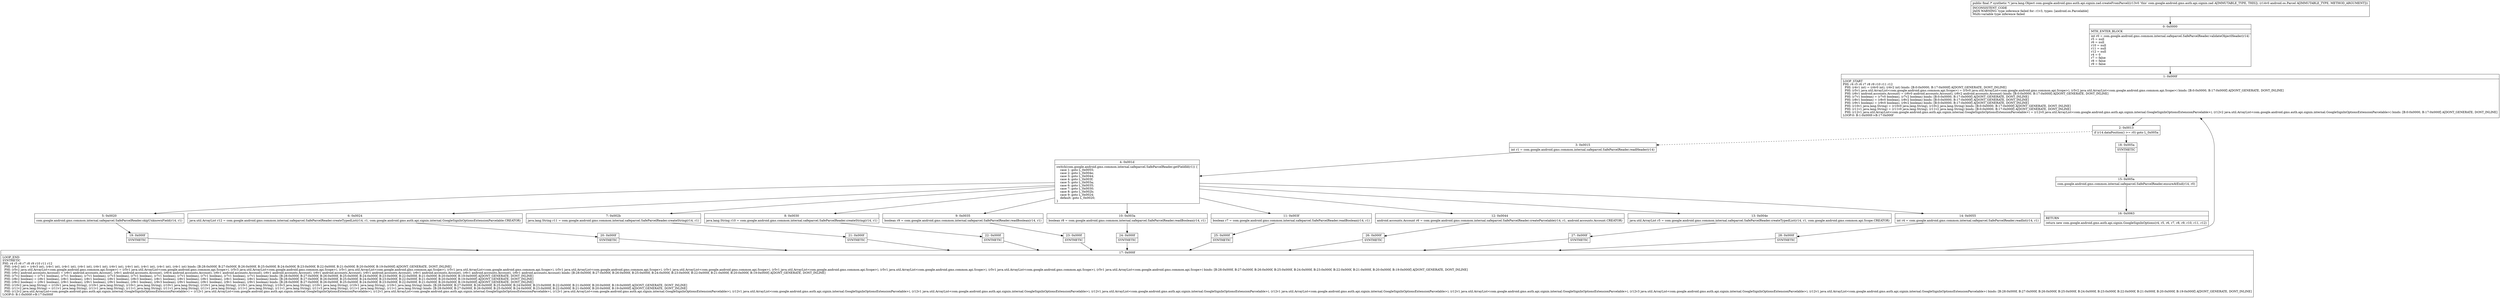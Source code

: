 digraph "CFG forcom.google.android.gms.auth.api.signin.zad.createFromParcel(Landroid\/os\/Parcel;)Ljava\/lang\/Object;" {
Node_0 [shape=record,label="{0\:\ 0x0000|MTH_ENTER_BLOCK\l|int r0 = com.google.android.gms.common.internal.safeparcel.SafeParcelReader.validateObjectHeader(r14)\lr5 = null\lr6 = null\lr10 = null\lr11 = null\lr12 = null\lr4 = 0\lr7 = false\lr8 = false\lr9 = false\l}"];
Node_1 [shape=record,label="{1\:\ 0x000f|LOOP_START\lPHI: r4 r5 r6 r7 r8 r9 r10 r11 r12 \l  PHI: (r4v1 int) = (r4v0 int), (r4v2 int) binds: [B:0:0x0000, B:17:0x000f] A[DONT_GENERATE, DONT_INLINE]\l  PHI: (r5v1 java.util.ArrayList\<com.google.android.gms.common.api.Scope\>) = (r5v0 java.util.ArrayList\<com.google.android.gms.common.api.Scope\>), (r5v2 java.util.ArrayList\<com.google.android.gms.common.api.Scope\>) binds: [B:0:0x0000, B:17:0x000f] A[DONT_GENERATE, DONT_INLINE]\l  PHI: (r6v1 android.accounts.Account) = (r6v0 android.accounts.Account), (r6v2 android.accounts.Account) binds: [B:0:0x0000, B:17:0x000f] A[DONT_GENERATE, DONT_INLINE]\l  PHI: (r7v1 boolean) = (r7v0 boolean), (r7v2 boolean) binds: [B:0:0x0000, B:17:0x000f] A[DONT_GENERATE, DONT_INLINE]\l  PHI: (r8v1 boolean) = (r8v0 boolean), (r8v2 boolean) binds: [B:0:0x0000, B:17:0x000f] A[DONT_GENERATE, DONT_INLINE]\l  PHI: (r9v1 boolean) = (r9v0 boolean), (r9v2 boolean) binds: [B:0:0x0000, B:17:0x000f] A[DONT_GENERATE, DONT_INLINE]\l  PHI: (r10v1 java.lang.String) = (r10v0 java.lang.String), (r10v2 java.lang.String) binds: [B:0:0x0000, B:17:0x000f] A[DONT_GENERATE, DONT_INLINE]\l  PHI: (r11v1 java.lang.String) = (r11v0 java.lang.String), (r11v2 java.lang.String) binds: [B:0:0x0000, B:17:0x000f] A[DONT_GENERATE, DONT_INLINE]\l  PHI: (r12v1 java.util.ArrayList\<com.google.android.gms.auth.api.signin.internal.GoogleSignInOptionsExtensionParcelable\>) = (r12v0 java.util.ArrayList\<com.google.android.gms.auth.api.signin.internal.GoogleSignInOptionsExtensionParcelable\>), (r12v2 java.util.ArrayList\<com.google.android.gms.auth.api.signin.internal.GoogleSignInOptionsExtensionParcelable\>) binds: [B:0:0x0000, B:17:0x000f] A[DONT_GENERATE, DONT_INLINE]\lLOOP:0: B:1:0x000f\-\>B:17:0x000f\l}"];
Node_2 [shape=record,label="{2\:\ 0x0013|if (r14.dataPosition() \>= r0) goto L_0x005a\l}"];
Node_3 [shape=record,label="{3\:\ 0x0015|int r1 = com.google.android.gms.common.internal.safeparcel.SafeParcelReader.readHeader(r14)\l}"];
Node_4 [shape=record,label="{4\:\ 0x001d|switch(com.google.android.gms.common.internal.safeparcel.SafeParcelReader.getFieldId(r1)) \{\l    case 1: goto L_0x0055;\l    case 2: goto L_0x004e;\l    case 3: goto L_0x0044;\l    case 4: goto L_0x003f;\l    case 5: goto L_0x003a;\l    case 6: goto L_0x0035;\l    case 7: goto L_0x0030;\l    case 8: goto L_0x002b;\l    case 9: goto L_0x0024;\l    default: goto L_0x0020;\l\}\l}"];
Node_5 [shape=record,label="{5\:\ 0x0020|com.google.android.gms.common.internal.safeparcel.SafeParcelReader.skipUnknownField(r14, r1)\l}"];
Node_6 [shape=record,label="{6\:\ 0x0024|java.util.ArrayList r12 = com.google.android.gms.common.internal.safeparcel.SafeParcelReader.createTypedList(r14, r1, com.google.android.gms.auth.api.signin.internal.GoogleSignInOptionsExtensionParcelable.CREATOR)\l}"];
Node_7 [shape=record,label="{7\:\ 0x002b|java.lang.String r11 = com.google.android.gms.common.internal.safeparcel.SafeParcelReader.createString(r14, r1)\l}"];
Node_8 [shape=record,label="{8\:\ 0x0030|java.lang.String r10 = com.google.android.gms.common.internal.safeparcel.SafeParcelReader.createString(r14, r1)\l}"];
Node_9 [shape=record,label="{9\:\ 0x0035|boolean r9 = com.google.android.gms.common.internal.safeparcel.SafeParcelReader.readBoolean(r14, r1)\l}"];
Node_10 [shape=record,label="{10\:\ 0x003a|boolean r8 = com.google.android.gms.common.internal.safeparcel.SafeParcelReader.readBoolean(r14, r1)\l}"];
Node_11 [shape=record,label="{11\:\ 0x003f|boolean r7 = com.google.android.gms.common.internal.safeparcel.SafeParcelReader.readBoolean(r14, r1)\l}"];
Node_12 [shape=record,label="{12\:\ 0x0044|android.accounts.Account r6 = com.google.android.gms.common.internal.safeparcel.SafeParcelReader.createParcelable(r14, r1, android.accounts.Account.CREATOR)\l}"];
Node_13 [shape=record,label="{13\:\ 0x004e|java.util.ArrayList r5 = com.google.android.gms.common.internal.safeparcel.SafeParcelReader.createTypedList(r14, r1, com.google.android.gms.common.api.Scope.CREATOR)\l}"];
Node_14 [shape=record,label="{14\:\ 0x0055|int r4 = com.google.android.gms.common.internal.safeparcel.SafeParcelReader.readInt(r14, r1)\l}"];
Node_15 [shape=record,label="{15\:\ 0x005a|com.google.android.gms.common.internal.safeparcel.SafeParcelReader.ensureAtEnd(r14, r0)\l}"];
Node_16 [shape=record,label="{16\:\ 0x0063|RETURN\l|return new com.google.android.gms.auth.api.signin.GoogleSignInOptions(r4, r5, r6, r7, r8, r9, r10, r11, r12)\l}"];
Node_17 [shape=record,label="{17\:\ 0x000f|LOOP_END\lSYNTHETIC\lPHI: r4 r5 r6 r7 r8 r9 r10 r11 r12 \l  PHI: (r4v2 int) = (r4v3 int), (r4v1 int), (r4v1 int), (r4v1 int), (r4v1 int), (r4v1 int), (r4v1 int), (r4v1 int), (r4v1 int), (r4v1 int) binds: [B:28:0x000f, B:27:0x000f, B:26:0x000f, B:25:0x000f, B:24:0x000f, B:23:0x000f, B:22:0x000f, B:21:0x000f, B:20:0x000f, B:19:0x000f] A[DONT_GENERATE, DONT_INLINE]\l  PHI: (r5v2 java.util.ArrayList\<com.google.android.gms.common.api.Scope\>) = (r5v1 java.util.ArrayList\<com.google.android.gms.common.api.Scope\>), (r5v3 java.util.ArrayList\<com.google.android.gms.common.api.Scope\>), (r5v1 java.util.ArrayList\<com.google.android.gms.common.api.Scope\>), (r5v1 java.util.ArrayList\<com.google.android.gms.common.api.Scope\>), (r5v1 java.util.ArrayList\<com.google.android.gms.common.api.Scope\>), (r5v1 java.util.ArrayList\<com.google.android.gms.common.api.Scope\>), (r5v1 java.util.ArrayList\<com.google.android.gms.common.api.Scope\>), (r5v1 java.util.ArrayList\<com.google.android.gms.common.api.Scope\>), (r5v1 java.util.ArrayList\<com.google.android.gms.common.api.Scope\>), (r5v1 java.util.ArrayList\<com.google.android.gms.common.api.Scope\>) binds: [B:28:0x000f, B:27:0x000f, B:26:0x000f, B:25:0x000f, B:24:0x000f, B:23:0x000f, B:22:0x000f, B:21:0x000f, B:20:0x000f, B:19:0x000f] A[DONT_GENERATE, DONT_INLINE]\l  PHI: (r6v2 android.accounts.Account) = (r6v1 android.accounts.Account), (r6v1 android.accounts.Account), (r6v4 android.accounts.Account), (r6v1 android.accounts.Account), (r6v1 android.accounts.Account), (r6v1 android.accounts.Account), (r6v1 android.accounts.Account), (r6v1 android.accounts.Account), (r6v1 android.accounts.Account), (r6v1 android.accounts.Account) binds: [B:28:0x000f, B:27:0x000f, B:26:0x000f, B:25:0x000f, B:24:0x000f, B:23:0x000f, B:22:0x000f, B:21:0x000f, B:20:0x000f, B:19:0x000f] A[DONT_GENERATE, DONT_INLINE]\l  PHI: (r7v2 boolean) = (r7v1 boolean), (r7v1 boolean), (r7v1 boolean), (r7v3 boolean), (r7v1 boolean), (r7v1 boolean), (r7v1 boolean), (r7v1 boolean), (r7v1 boolean), (r7v1 boolean) binds: [B:28:0x000f, B:27:0x000f, B:26:0x000f, B:25:0x000f, B:24:0x000f, B:23:0x000f, B:22:0x000f, B:21:0x000f, B:20:0x000f, B:19:0x000f] A[DONT_GENERATE, DONT_INLINE]\l  PHI: (r8v2 boolean) = (r8v1 boolean), (r8v1 boolean), (r8v1 boolean), (r8v1 boolean), (r8v3 boolean), (r8v1 boolean), (r8v1 boolean), (r8v1 boolean), (r8v1 boolean), (r8v1 boolean) binds: [B:28:0x000f, B:27:0x000f, B:26:0x000f, B:25:0x000f, B:24:0x000f, B:23:0x000f, B:22:0x000f, B:21:0x000f, B:20:0x000f, B:19:0x000f] A[DONT_GENERATE, DONT_INLINE]\l  PHI: (r9v2 boolean) = (r9v1 boolean), (r9v1 boolean), (r9v1 boolean), (r9v1 boolean), (r9v1 boolean), (r9v3 boolean), (r9v1 boolean), (r9v1 boolean), (r9v1 boolean), (r9v1 boolean) binds: [B:28:0x000f, B:27:0x000f, B:26:0x000f, B:25:0x000f, B:24:0x000f, B:23:0x000f, B:22:0x000f, B:21:0x000f, B:20:0x000f, B:19:0x000f] A[DONT_GENERATE, DONT_INLINE]\l  PHI: (r10v2 java.lang.String) = (r10v1 java.lang.String), (r10v1 java.lang.String), (r10v1 java.lang.String), (r10v1 java.lang.String), (r10v1 java.lang.String), (r10v1 java.lang.String), (r10v3 java.lang.String), (r10v1 java.lang.String), (r10v1 java.lang.String), (r10v1 java.lang.String) binds: [B:28:0x000f, B:27:0x000f, B:26:0x000f, B:25:0x000f, B:24:0x000f, B:23:0x000f, B:22:0x000f, B:21:0x000f, B:20:0x000f, B:19:0x000f] A[DONT_GENERATE, DONT_INLINE]\l  PHI: (r11v2 java.lang.String) = (r11v1 java.lang.String), (r11v1 java.lang.String), (r11v1 java.lang.String), (r11v1 java.lang.String), (r11v1 java.lang.String), (r11v1 java.lang.String), (r11v1 java.lang.String), (r11v3 java.lang.String), (r11v1 java.lang.String), (r11v1 java.lang.String) binds: [B:28:0x000f, B:27:0x000f, B:26:0x000f, B:25:0x000f, B:24:0x000f, B:23:0x000f, B:22:0x000f, B:21:0x000f, B:20:0x000f, B:19:0x000f] A[DONT_GENERATE, DONT_INLINE]\l  PHI: (r12v2 java.util.ArrayList\<com.google.android.gms.auth.api.signin.internal.GoogleSignInOptionsExtensionParcelable\>) = (r12v1 java.util.ArrayList\<com.google.android.gms.auth.api.signin.internal.GoogleSignInOptionsExtensionParcelable\>), (r12v1 java.util.ArrayList\<com.google.android.gms.auth.api.signin.internal.GoogleSignInOptionsExtensionParcelable\>), (r12v1 java.util.ArrayList\<com.google.android.gms.auth.api.signin.internal.GoogleSignInOptionsExtensionParcelable\>), (r12v1 java.util.ArrayList\<com.google.android.gms.auth.api.signin.internal.GoogleSignInOptionsExtensionParcelable\>), (r12v1 java.util.ArrayList\<com.google.android.gms.auth.api.signin.internal.GoogleSignInOptionsExtensionParcelable\>), (r12v1 java.util.ArrayList\<com.google.android.gms.auth.api.signin.internal.GoogleSignInOptionsExtensionParcelable\>), (r12v1 java.util.ArrayList\<com.google.android.gms.auth.api.signin.internal.GoogleSignInOptionsExtensionParcelable\>), (r12v1 java.util.ArrayList\<com.google.android.gms.auth.api.signin.internal.GoogleSignInOptionsExtensionParcelable\>), (r12v3 java.util.ArrayList\<com.google.android.gms.auth.api.signin.internal.GoogleSignInOptionsExtensionParcelable\>), (r12v1 java.util.ArrayList\<com.google.android.gms.auth.api.signin.internal.GoogleSignInOptionsExtensionParcelable\>) binds: [B:28:0x000f, B:27:0x000f, B:26:0x000f, B:25:0x000f, B:24:0x000f, B:23:0x000f, B:22:0x000f, B:21:0x000f, B:20:0x000f, B:19:0x000f] A[DONT_GENERATE, DONT_INLINE]\lLOOP:0: B:1:0x000f\-\>B:17:0x000f\l}"];
Node_18 [shape=record,label="{18\:\ 0x005a|SYNTHETIC\l}"];
Node_19 [shape=record,label="{19\:\ 0x000f|SYNTHETIC\l}"];
Node_20 [shape=record,label="{20\:\ 0x000f|SYNTHETIC\l}"];
Node_21 [shape=record,label="{21\:\ 0x000f|SYNTHETIC\l}"];
Node_22 [shape=record,label="{22\:\ 0x000f|SYNTHETIC\l}"];
Node_23 [shape=record,label="{23\:\ 0x000f|SYNTHETIC\l}"];
Node_24 [shape=record,label="{24\:\ 0x000f|SYNTHETIC\l}"];
Node_25 [shape=record,label="{25\:\ 0x000f|SYNTHETIC\l}"];
Node_26 [shape=record,label="{26\:\ 0x000f|SYNTHETIC\l}"];
Node_27 [shape=record,label="{27\:\ 0x000f|SYNTHETIC\l}"];
Node_28 [shape=record,label="{28\:\ 0x000f|SYNTHETIC\l}"];
MethodNode[shape=record,label="{public final \/* synthetic *\/ java.lang.Object com.google.android.gms.auth.api.signin.zad.createFromParcel((r13v0 'this' com.google.android.gms.auth.api.signin.zad A[IMMUTABLE_TYPE, THIS]), (r14v0 android.os.Parcel A[IMMUTABLE_TYPE, METHOD_ARGUMENT]))  | INCONSISTENT_CODE\lJADX WARNING: type inference failed for: r1v3, types: [android.os.Parcelable]\lMulti\-variable type inference failed\l}"];
MethodNode -> Node_0;
Node_0 -> Node_1;
Node_1 -> Node_2;
Node_2 -> Node_3[style=dashed];
Node_2 -> Node_18;
Node_3 -> Node_4;
Node_4 -> Node_5;
Node_4 -> Node_6;
Node_4 -> Node_7;
Node_4 -> Node_8;
Node_4 -> Node_9;
Node_4 -> Node_10;
Node_4 -> Node_11;
Node_4 -> Node_12;
Node_4 -> Node_13;
Node_4 -> Node_14;
Node_5 -> Node_19;
Node_6 -> Node_20;
Node_7 -> Node_21;
Node_8 -> Node_22;
Node_9 -> Node_23;
Node_10 -> Node_24;
Node_11 -> Node_25;
Node_12 -> Node_26;
Node_13 -> Node_27;
Node_14 -> Node_28;
Node_15 -> Node_16;
Node_17 -> Node_1;
Node_18 -> Node_15;
Node_19 -> Node_17;
Node_20 -> Node_17;
Node_21 -> Node_17;
Node_22 -> Node_17;
Node_23 -> Node_17;
Node_24 -> Node_17;
Node_25 -> Node_17;
Node_26 -> Node_17;
Node_27 -> Node_17;
Node_28 -> Node_17;
}

